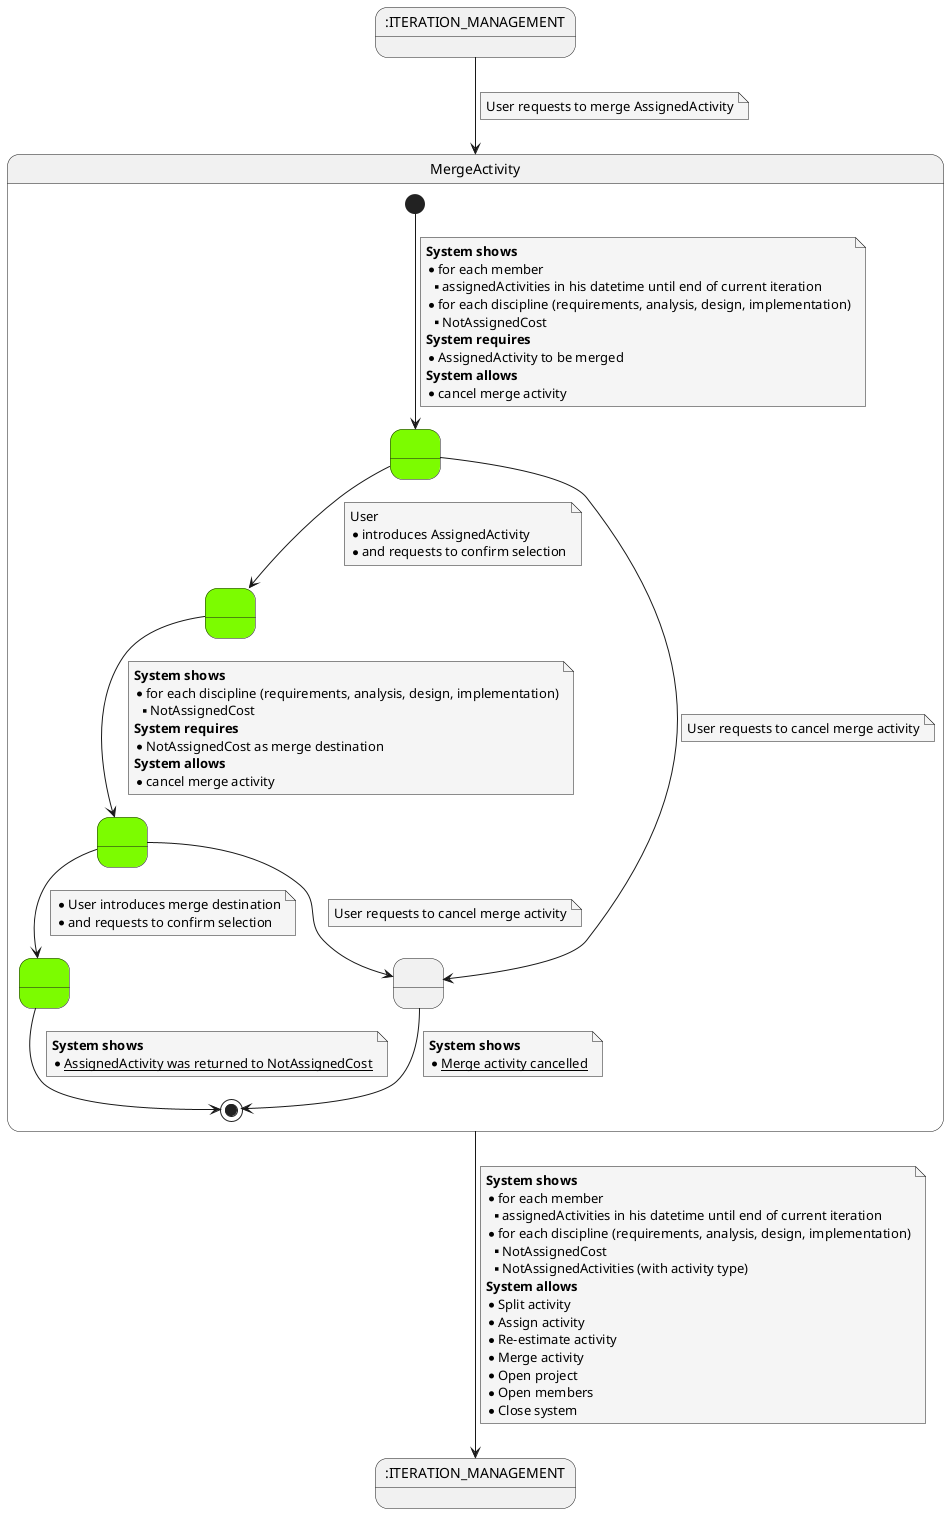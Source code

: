 @startuml

skinparam {
    NoteBackgroundColor #whiteSmoke
}

    state ITERATION_MANAGEMENT_STARTS as ":ITERATION_MANAGEMENT"
    state ITERATION_MANAGEMENT_ENDS as ":ITERATION_MANAGEMENT"

    ITERATION_MANAGEMENT_STARTS --> MergeActivity
    note on link
        User requests to merge AssignedActivity
    end note

    state MergeActivity {
        state 13 as " " #LawnGreen
        state 5 as " " #LawnGreen
        state 14 as " " #LawnGreen
        state 20 as " "
        state 15 as " " #LawnGreen

    [*] --> 13
    note on link
    <b>System shows</b>
    * for each member
    **assignedActivities in his datetime until end of current iteration
    * for each discipline (requirements, analysis, design, implementation)
    ** NotAssignedCost
    <b>System requires</b>
    * AssignedActivity to be merged
    <b>System allows</b>
    * cancel merge activity
    end note

    13 --> 5
    note on link
        User
        * introduces AssignedActivity
        * and requests to confirm selection
    end note

    13 --> 20
    note on link
        User requests to cancel merge activity
    end note

    5 --> 14
    note on link
    <b>System shows</b>
    * for each discipline (requirements, analysis, design, implementation)
    ** NotAssignedCost
    <b>System requires</b>
    * NotAssignedCost as merge destination
    <b>System allows</b>
    * cancel merge activity
    end note

    14 --> 20
    note on link
        User requests to cancel merge activity
    end note

    14 -down-> 15
    note on link
        * User introduces merge destination
        * and requests to confirm selection
    end note

    20 --> [*]
    note on link
         <b>System shows</b>
         * __Merge activity cancelled__
    end note

    15 --> [*]
    note on link
     <b>System shows</b>
     * __AssignedActivity was returned to NotAssignedCost__
     end note
}

MergeActivity --> ITERATION_MANAGEMENT_ENDS
note on link
     <b>System shows</b>
     * for each member
     **assignedActivities in his datetime until end of current iteration
     * for each discipline (requirements, analysis, design, implementation)
     ** NotAssignedCost
     ** NotAssignedActivities (with activity type)
     <b>System allows</b>
     * Split activity
     * Assign activity
     * Re-estimate activity
     * Merge activity
     * Open project
     * Open members
     * Close system
     end note
@enduml
